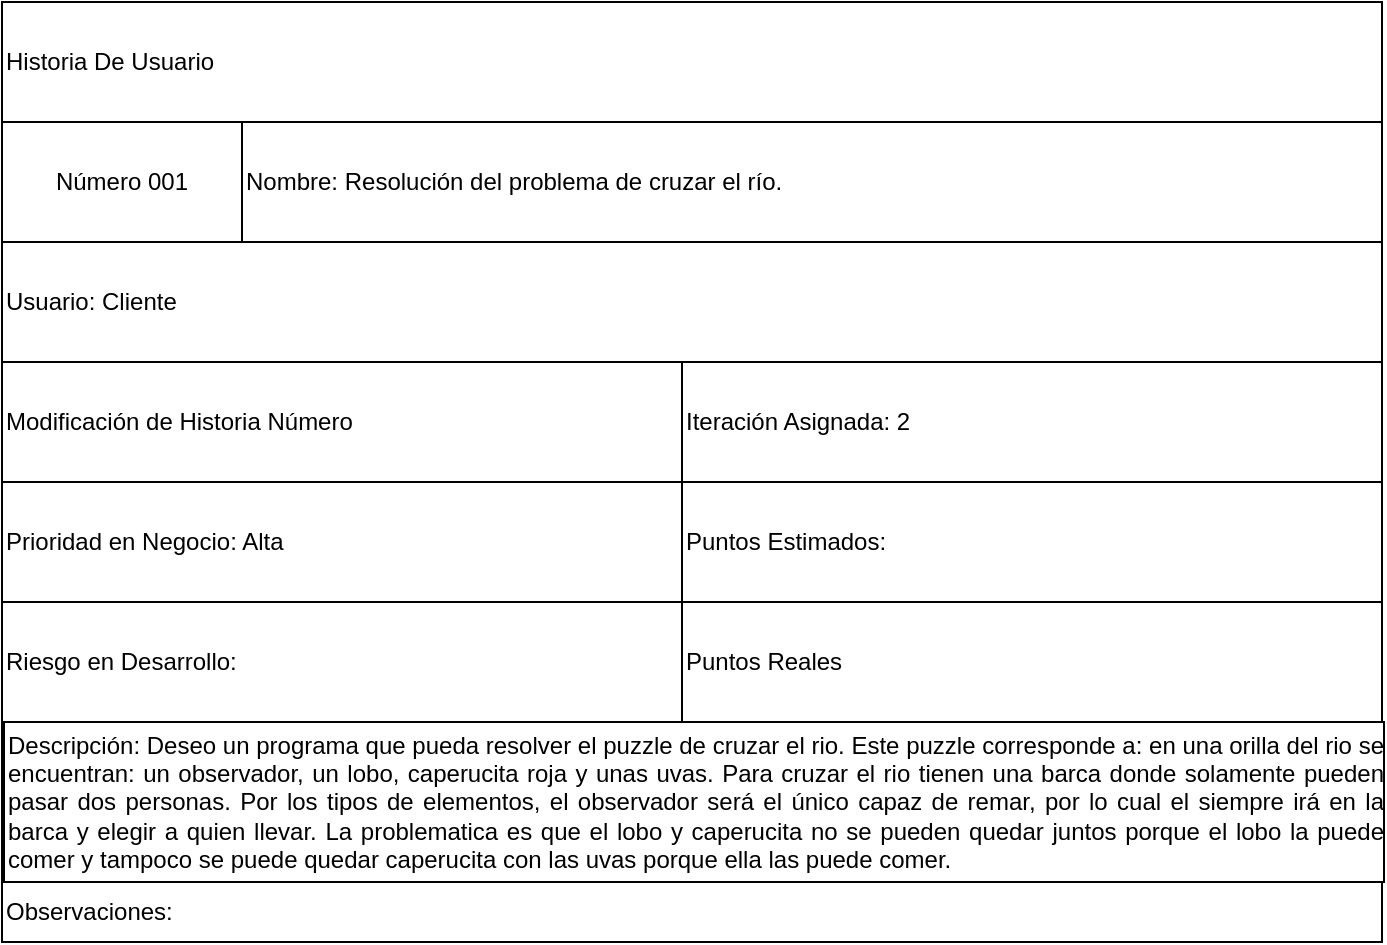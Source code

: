 <mxfile>
    <diagram id="nnQrtxlSm0PfFJTszCwV" name="Página-1">
        <mxGraphModel dx="746" dy="576" grid="1" gridSize="10" guides="1" tooltips="1" connect="1" arrows="1" fold="1" page="1" pageScale="1" pageWidth="827" pageHeight="1169" math="0" shadow="0">
            <root>
                <mxCell id="0"/>
                <mxCell id="1" parent="0"/>
                <mxCell id="2" value="" style="rounded=0;whiteSpace=wrap;html=1;" parent="1" vertex="1">
                    <mxGeometry x="30" y="50" width="690" height="470" as="geometry"/>
                </mxCell>
                <mxCell id="3" value="&lt;div style=&quot;text-align: justify;&quot;&gt;&lt;span style=&quot;background-color: initial;&quot;&gt;Historia De Usuario&lt;/span&gt;&lt;/div&gt;" style="rounded=0;whiteSpace=wrap;html=1;align=left;" parent="1" vertex="1">
                    <mxGeometry x="30" y="50" width="690" height="60" as="geometry"/>
                </mxCell>
                <mxCell id="4" value="Número 001" style="rounded=0;whiteSpace=wrap;html=1;" parent="1" vertex="1">
                    <mxGeometry x="30" y="110" width="120" height="60" as="geometry"/>
                </mxCell>
                <mxCell id="5" value="&lt;div style=&quot;text-align: justify;&quot;&gt;&lt;span style=&quot;background-color: initial;&quot;&gt;Nombre: Resolución del problema de cruzar el río.&lt;/span&gt;&lt;/div&gt;" style="rounded=0;whiteSpace=wrap;html=1;align=left;" parent="1" vertex="1">
                    <mxGeometry x="150" y="110" width="570" height="60" as="geometry"/>
                </mxCell>
                <mxCell id="6" value="Usuario: Cliente" style="rounded=0;whiteSpace=wrap;html=1;align=left;" parent="1" vertex="1">
                    <mxGeometry x="30" y="170" width="690" height="60" as="geometry"/>
                </mxCell>
                <mxCell id="7" value="Modificación de Historia Número" style="rounded=0;whiteSpace=wrap;html=1;align=left;" parent="1" vertex="1">
                    <mxGeometry x="30" y="230" width="340" height="60" as="geometry"/>
                </mxCell>
                <mxCell id="8" value="Iteración Asignada: 2" style="rounded=0;whiteSpace=wrap;html=1;align=left;" parent="1" vertex="1">
                    <mxGeometry x="370" y="230" width="350" height="60" as="geometry"/>
                </mxCell>
                <mxCell id="9" value="Prioridad en Negocio: Alta" style="rounded=0;whiteSpace=wrap;html=1;align=left;" parent="1" vertex="1">
                    <mxGeometry x="30" y="290" width="340" height="60" as="geometry"/>
                </mxCell>
                <mxCell id="10" value="Puntos Estimados:&amp;nbsp;" style="rounded=0;whiteSpace=wrap;html=1;align=left;" parent="1" vertex="1">
                    <mxGeometry x="370" y="290" width="350" height="60" as="geometry"/>
                </mxCell>
                <mxCell id="11" value="Riesgo en Desarrollo:&amp;nbsp;" style="rounded=0;whiteSpace=wrap;html=1;align=left;" parent="1" vertex="1">
                    <mxGeometry x="30" y="350" width="340" height="60" as="geometry"/>
                </mxCell>
                <mxCell id="12" value="Puntos Reales" style="rounded=0;whiteSpace=wrap;html=1;align=left;" parent="1" vertex="1">
                    <mxGeometry x="370" y="350" width="350" height="60" as="geometry"/>
                </mxCell>
                <mxCell id="14" value="Observaciones:" style="rounded=0;whiteSpace=wrap;html=1;align=left;" parent="1" vertex="1">
                    <mxGeometry x="30" y="490" width="690" height="30" as="geometry"/>
                </mxCell>
                <mxCell id="15" value="&lt;div style=&quot;text-align: justify;&quot;&gt;&lt;span style=&quot;background-color: initial;&quot;&gt;Descripción:&amp;nbsp;Deseo un programa que pueda resolver el puzzle de cruzar el rio. Este puzzle corresponde a: en una orilla del rio se encuentran: un observador, un lobo, caperucita roja y unas uvas. Para cruzar el rio tienen una barca donde solamente pueden pasar dos personas. Por los tipos de elementos, el observador será el único capaz de remar, por lo cual el siempre irá en la barca y elegir a quien llevar. La problematica es que el lobo y caperucita no se pueden quedar juntos porque el lobo la puede comer y tampoco se puede quedar caperucita con las uvas porque ella las puede comer.&lt;/span&gt;&lt;/div&gt;" style="rounded=0;whiteSpace=wrap;html=1;align=left;" parent="1" vertex="1">
                    <mxGeometry x="31" y="410" width="690" height="80" as="geometry"/>
                </mxCell>
            </root>
        </mxGraphModel>
    </diagram>
</mxfile>